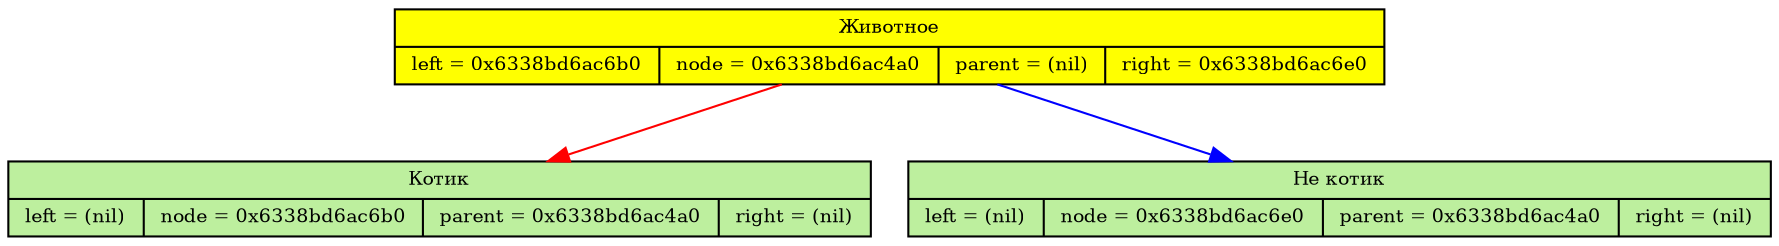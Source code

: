 digraph
{
	node[fontsize=9]

	node_0x6338bd6ac4a0 [shape=record, label = "{Животное| {left = 0x6338bd6ac6b0 | node = 0x6338bd6ac4a0 | parent = (nil) | right = 0x6338bd6ac6e0}}" style="filled",fillcolor="yellow"]

	node_0x6338bd6ac6b0 [shape=record, label = "{Котик| {left = (nil) | node = 0x6338bd6ac6b0 | parent = 0x6338bd6ac4a0 | right = (nil)}}" style="filled",fillcolor="#BDEF9E"]

	edge[color="red",fontsize=12]
	node_0x6338bd6ac4a0 -> node_0x6338bd6ac6b0

	node_0x6338bd6ac6e0 [shape=record, label = "{Не котик| {left = (nil) | node = 0x6338bd6ac6e0 | parent = 0x6338bd6ac4a0 | right = (nil)}}" style="filled",fillcolor="#BDEF9E"]

	edge[color="blue",fontsize=12]
	node_0x6338bd6ac4a0 -> node_0x6338bd6ac6e0

	}